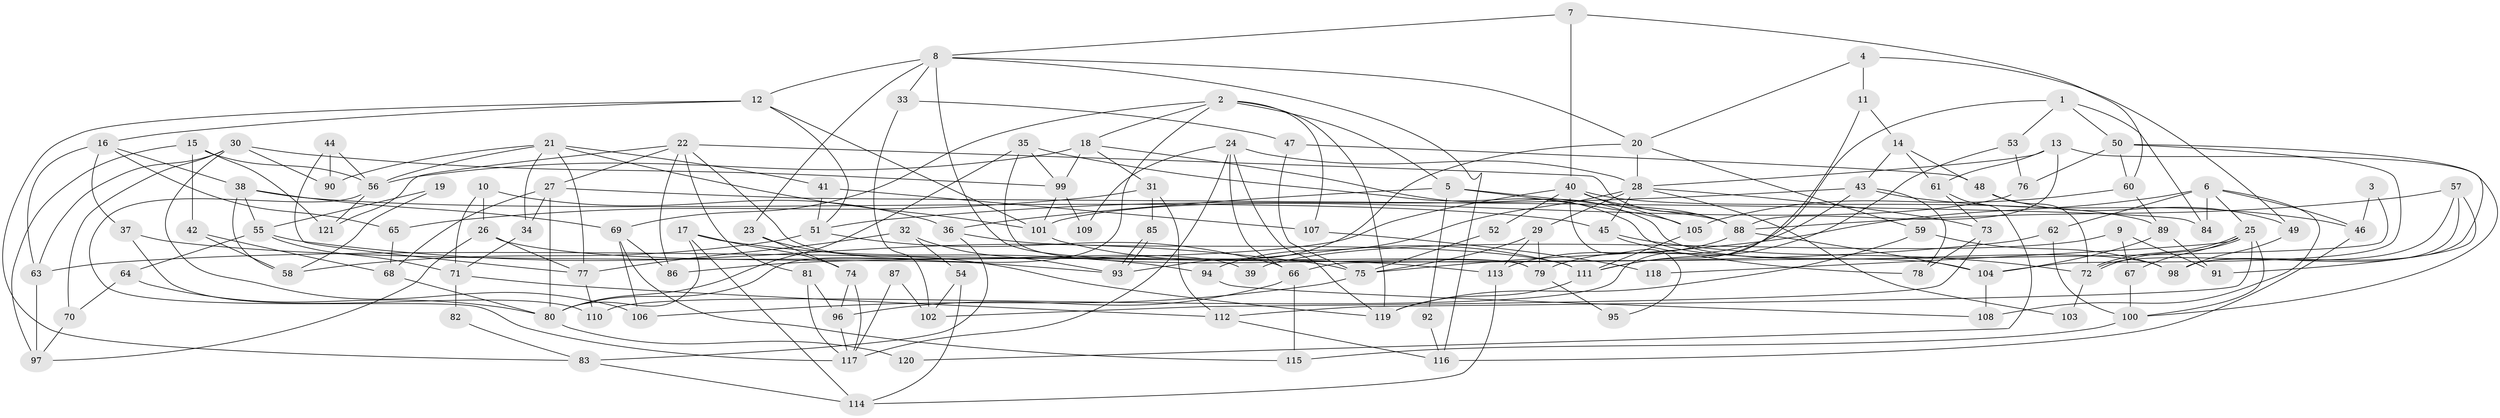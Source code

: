 // coarse degree distribution, {8: 0.11475409836065574, 10: 0.03278688524590164, 9: 0.04918032786885246, 4: 0.22950819672131148, 5: 0.18032786885245902, 3: 0.14754098360655737, 2: 0.03278688524590164, 6: 0.13114754098360656, 7: 0.08196721311475409}
// Generated by graph-tools (version 1.1) at 2025/37/03/04/25 23:37:04]
// undirected, 121 vertices, 242 edges
graph export_dot {
  node [color=gray90,style=filled];
  1;
  2;
  3;
  4;
  5;
  6;
  7;
  8;
  9;
  10;
  11;
  12;
  13;
  14;
  15;
  16;
  17;
  18;
  19;
  20;
  21;
  22;
  23;
  24;
  25;
  26;
  27;
  28;
  29;
  30;
  31;
  32;
  33;
  34;
  35;
  36;
  37;
  38;
  39;
  40;
  41;
  42;
  43;
  44;
  45;
  46;
  47;
  48;
  49;
  50;
  51;
  52;
  53;
  54;
  55;
  56;
  57;
  58;
  59;
  60;
  61;
  62;
  63;
  64;
  65;
  66;
  67;
  68;
  69;
  70;
  71;
  72;
  73;
  74;
  75;
  76;
  77;
  78;
  79;
  80;
  81;
  82;
  83;
  84;
  85;
  86;
  87;
  88;
  89;
  90;
  91;
  92;
  93;
  94;
  95;
  96;
  97;
  98;
  99;
  100;
  101;
  102;
  103;
  104;
  105;
  106;
  107;
  108;
  109;
  110;
  111;
  112;
  113;
  114;
  115;
  116;
  117;
  118;
  119;
  120;
  121;
  1 -- 53;
  1 -- 111;
  1 -- 50;
  1 -- 84;
  2 -- 80;
  2 -- 119;
  2 -- 5;
  2 -- 18;
  2 -- 69;
  2 -- 107;
  3 -- 66;
  3 -- 46;
  4 -- 11;
  4 -- 20;
  4 -- 49;
  5 -- 88;
  5 -- 36;
  5 -- 92;
  5 -- 105;
  6 -- 84;
  6 -- 25;
  6 -- 46;
  6 -- 62;
  6 -- 75;
  6 -- 108;
  7 -- 8;
  7 -- 60;
  7 -- 40;
  8 -- 116;
  8 -- 79;
  8 -- 12;
  8 -- 20;
  8 -- 23;
  8 -- 33;
  9 -- 91;
  9 -- 67;
  9 -- 39;
  10 -- 71;
  10 -- 26;
  10 -- 36;
  11 -- 110;
  11 -- 14;
  12 -- 16;
  12 -- 51;
  12 -- 83;
  12 -- 101;
  13 -- 28;
  13 -- 88;
  13 -- 61;
  13 -- 100;
  14 -- 48;
  14 -- 43;
  14 -- 61;
  15 -- 121;
  15 -- 56;
  15 -- 42;
  15 -- 97;
  16 -- 63;
  16 -- 38;
  16 -- 37;
  16 -- 65;
  17 -- 74;
  17 -- 114;
  17 -- 80;
  17 -- 94;
  18 -- 56;
  18 -- 31;
  18 -- 98;
  18 -- 99;
  19 -- 58;
  19 -- 55;
  20 -- 28;
  20 -- 59;
  20 -- 93;
  21 -- 101;
  21 -- 90;
  21 -- 34;
  21 -- 41;
  21 -- 56;
  21 -- 77;
  22 -- 86;
  22 -- 88;
  22 -- 27;
  22 -- 39;
  22 -- 81;
  22 -- 121;
  23 -- 119;
  23 -- 74;
  24 -- 119;
  24 -- 66;
  24 -- 28;
  24 -- 109;
  24 -- 117;
  25 -- 72;
  25 -- 72;
  25 -- 112;
  25 -- 67;
  25 -- 100;
  25 -- 118;
  26 -- 93;
  26 -- 97;
  26 -- 77;
  27 -- 80;
  27 -- 34;
  27 -- 68;
  27 -- 84;
  28 -- 29;
  28 -- 45;
  28 -- 73;
  28 -- 94;
  28 -- 103;
  29 -- 75;
  29 -- 113;
  29 -- 79;
  30 -- 70;
  30 -- 99;
  30 -- 63;
  30 -- 90;
  30 -- 106;
  31 -- 65;
  31 -- 85;
  31 -- 112;
  32 -- 77;
  32 -- 93;
  32 -- 54;
  33 -- 47;
  33 -- 102;
  34 -- 71;
  35 -- 99;
  35 -- 104;
  35 -- 79;
  35 -- 80;
  36 -- 83;
  36 -- 111;
  37 -- 113;
  37 -- 110;
  38 -- 58;
  38 -- 45;
  38 -- 55;
  38 -- 69;
  40 -- 89;
  40 -- 52;
  40 -- 86;
  40 -- 88;
  40 -- 95;
  40 -- 105;
  41 -- 51;
  41 -- 107;
  42 -- 68;
  42 -- 58;
  43 -- 79;
  43 -- 51;
  43 -- 46;
  43 -- 78;
  44 -- 77;
  44 -- 56;
  44 -- 90;
  45 -- 78;
  45 -- 72;
  46 -- 116;
  47 -- 48;
  47 -- 75;
  48 -- 49;
  48 -- 72;
  49 -- 98;
  50 -- 98;
  50 -- 60;
  50 -- 76;
  50 -- 104;
  51 -- 66;
  51 -- 58;
  52 -- 75;
  53 -- 111;
  53 -- 76;
  54 -- 102;
  54 -- 114;
  55 -- 75;
  55 -- 64;
  55 -- 71;
  56 -- 117;
  56 -- 121;
  57 -- 88;
  57 -- 72;
  57 -- 91;
  57 -- 98;
  59 -- 98;
  59 -- 119;
  60 -- 105;
  60 -- 89;
  61 -- 73;
  61 -- 120;
  62 -- 100;
  62 -- 63;
  63 -- 97;
  64 -- 80;
  64 -- 70;
  65 -- 68;
  66 -- 96;
  66 -- 115;
  67 -- 100;
  68 -- 80;
  69 -- 86;
  69 -- 106;
  69 -- 115;
  70 -- 97;
  71 -- 82;
  71 -- 112;
  72 -- 103;
  73 -- 78;
  73 -- 102;
  74 -- 117;
  74 -- 96;
  75 -- 106;
  76 -- 101;
  77 -- 110;
  79 -- 95;
  80 -- 120;
  81 -- 117;
  81 -- 96;
  82 -- 83;
  83 -- 114;
  85 -- 93;
  85 -- 93;
  87 -- 102;
  87 -- 117;
  88 -- 104;
  88 -- 113;
  89 -- 104;
  89 -- 91;
  92 -- 116;
  94 -- 108;
  96 -- 117;
  99 -- 101;
  99 -- 109;
  100 -- 115;
  101 -- 111;
  104 -- 108;
  105 -- 111;
  107 -- 118;
  111 -- 119;
  112 -- 116;
  113 -- 114;
}
